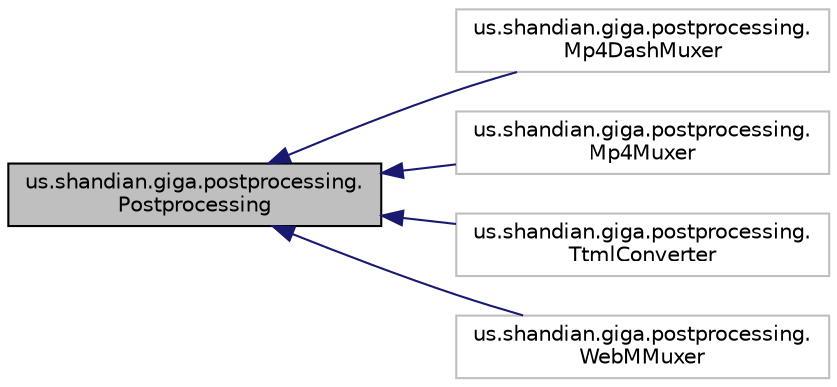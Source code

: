 digraph "us.shandian.giga.postprocessing.Postprocessing"
{
 // LATEX_PDF_SIZE
  edge [fontname="Helvetica",fontsize="10",labelfontname="Helvetica",labelfontsize="10"];
  node [fontname="Helvetica",fontsize="10",shape=record];
  rankdir="LR";
  Node0 [label="us.shandian.giga.postprocessing.\lPostprocessing",height=0.2,width=0.4,color="black", fillcolor="grey75", style="filled", fontcolor="black",tooltip=" "];
  Node0 -> Node1 [dir="back",color="midnightblue",fontsize="10",style="solid",fontname="Helvetica"];
  Node1 [label="us.shandian.giga.postprocessing.\lMp4DashMuxer",height=0.2,width=0.4,color="grey75", fillcolor="white", style="filled",tooltip=" "];
  Node0 -> Node2 [dir="back",color="midnightblue",fontsize="10",style="solid",fontname="Helvetica"];
  Node2 [label="us.shandian.giga.postprocessing.\lMp4Muxer",height=0.2,width=0.4,color="grey75", fillcolor="white", style="filled",tooltip=" "];
  Node0 -> Node3 [dir="back",color="midnightblue",fontsize="10",style="solid",fontname="Helvetica"];
  Node3 [label="us.shandian.giga.postprocessing.\lTtmlConverter",height=0.2,width=0.4,color="grey75", fillcolor="white", style="filled",tooltip=" "];
  Node0 -> Node4 [dir="back",color="midnightblue",fontsize="10",style="solid",fontname="Helvetica"];
  Node4 [label="us.shandian.giga.postprocessing.\lWebMMuxer",height=0.2,width=0.4,color="grey75", fillcolor="white", style="filled",tooltip=" "];
}
